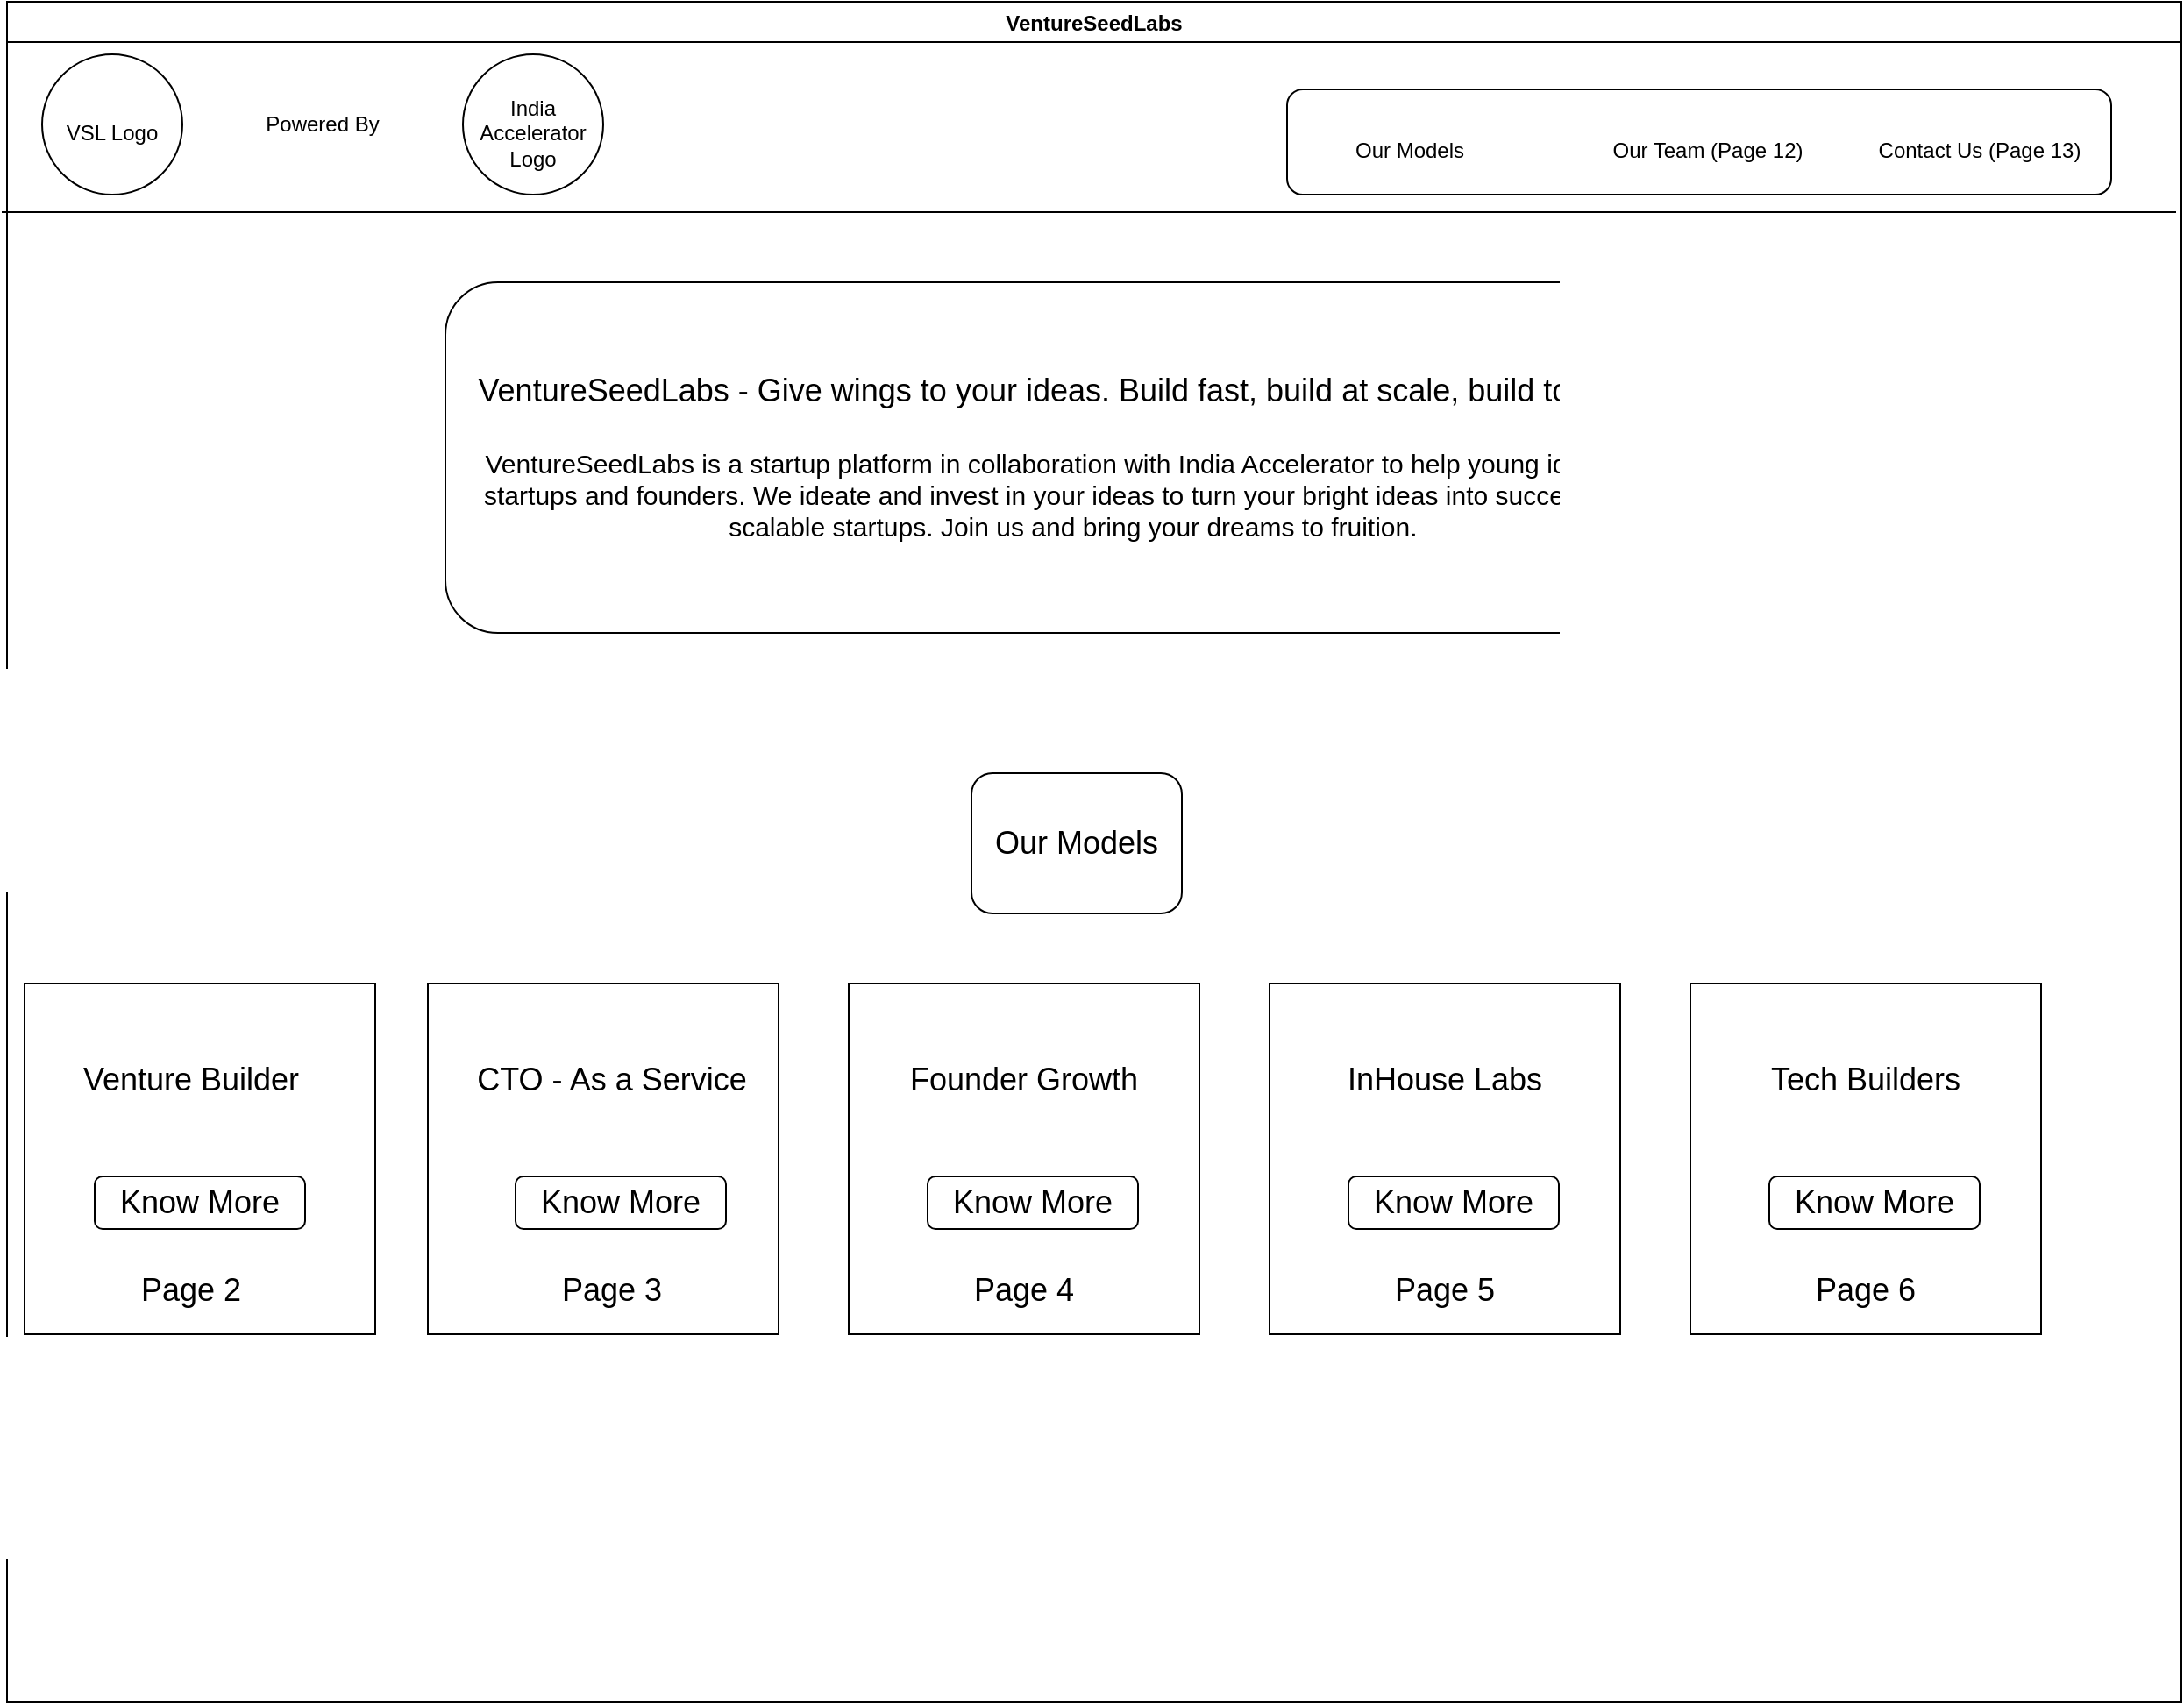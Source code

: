 <mxfile version="16.2.7" type="github" pages="13">
  <diagram id="rbAwEeXNuUjx4V6ViA0t" name="Home Page">
    <mxGraphModel dx="1577" dy="1077" grid="1" gridSize="10" guides="1" tooltips="1" connect="1" arrows="1" fold="1" page="1" pageScale="1" pageWidth="3300" pageHeight="4681" background="#FFFFFF" math="0" shadow="0">
      <root>
        <mxCell id="0" />
        <mxCell id="1" parent="0" />
        <mxCell id="JtJ2rN92n4heIr2tVQup-1" value="VentureSeedLabs" style="swimlane;" parent="1" vertex="1">
          <mxGeometry x="403" y="160" width="1240" height="970" as="geometry" />
        </mxCell>
        <mxCell id="JtJ2rN92n4heIr2tVQup-4" value="" style="ellipse;whiteSpace=wrap;html=1;aspect=fixed;" parent="JtJ2rN92n4heIr2tVQup-1" vertex="1">
          <mxGeometry x="20" y="30" width="80" height="80" as="geometry" />
        </mxCell>
        <mxCell id="JtJ2rN92n4heIr2tVQup-5" value="VSL Logo" style="text;html=1;strokeColor=none;fillColor=none;align=center;verticalAlign=middle;whiteSpace=wrap;rounded=0;" parent="JtJ2rN92n4heIr2tVQup-1" vertex="1">
          <mxGeometry x="30" y="60" width="60" height="30" as="geometry" />
        </mxCell>
        <mxCell id="JtJ2rN92n4heIr2tVQup-6" value="Powered By" style="text;html=1;strokeColor=none;fillColor=none;align=center;verticalAlign=middle;whiteSpace=wrap;rounded=0;" parent="JtJ2rN92n4heIr2tVQup-1" vertex="1">
          <mxGeometry x="130" y="55" width="100" height="30" as="geometry" />
        </mxCell>
        <mxCell id="JtJ2rN92n4heIr2tVQup-7" value="" style="ellipse;whiteSpace=wrap;html=1;aspect=fixed;" parent="JtJ2rN92n4heIr2tVQup-1" vertex="1">
          <mxGeometry x="260" y="30" width="80" height="80" as="geometry" />
        </mxCell>
        <mxCell id="JtJ2rN92n4heIr2tVQup-8" value="India Accelerator Logo" style="text;html=1;strokeColor=none;fillColor=none;align=center;verticalAlign=middle;whiteSpace=wrap;rounded=0;" parent="JtJ2rN92n4heIr2tVQup-1" vertex="1">
          <mxGeometry x="270" y="60" width="60" height="30" as="geometry" />
        </mxCell>
        <mxCell id="JtJ2rN92n4heIr2tVQup-9" value="" style="rounded=1;whiteSpace=wrap;html=1;" parent="JtJ2rN92n4heIr2tVQup-1" vertex="1">
          <mxGeometry x="730" y="50" width="470" height="60" as="geometry" />
        </mxCell>
        <mxCell id="JtJ2rN92n4heIr2tVQup-10" value="Our Models" style="text;html=1;strokeColor=none;fillColor=none;align=center;verticalAlign=middle;whiteSpace=wrap;rounded=0;" parent="JtJ2rN92n4heIr2tVQup-1" vertex="1">
          <mxGeometry x="750" y="70" width="100" height="30" as="geometry" />
        </mxCell>
        <mxCell id="JtJ2rN92n4heIr2tVQup-11" value="Our Team (Page 12)" style="text;html=1;strokeColor=none;fillColor=none;align=center;verticalAlign=middle;whiteSpace=wrap;rounded=0;" parent="JtJ2rN92n4heIr2tVQup-1" vertex="1">
          <mxGeometry x="910" y="70" width="120" height="30" as="geometry" />
        </mxCell>
        <mxCell id="JtJ2rN92n4heIr2tVQup-12" value="Contact Us (Page 13)" style="text;html=1;strokeColor=none;fillColor=none;align=center;verticalAlign=middle;whiteSpace=wrap;rounded=0;" parent="JtJ2rN92n4heIr2tVQup-1" vertex="1">
          <mxGeometry x="1060" y="70" width="130" height="30" as="geometry" />
        </mxCell>
        <mxCell id="JtJ2rN92n4heIr2tVQup-13" value="&lt;div style=&quot;font-size: 18px&quot;&gt;&lt;font style=&quot;font-size: 18px&quot;&gt;VentureSeedLabs - Give wings to your ideas. Build fast, build at scale, build together.&amp;nbsp;&lt;/font&gt;&lt;/div&gt;&lt;div style=&quot;font-size: 18px&quot;&gt;&lt;font style=&quot;font-size: 18px&quot;&gt;&lt;br&gt;&lt;/font&gt;&lt;/div&gt;&lt;div style=&quot;font-size: 15px&quot;&gt;&lt;font style=&quot;font-size: 15px&quot;&gt;VentureSeedLabs is a startup platform in collaboration with India Accelerator to help young idea stage startups and founders. We ideate and invest in your ideas to turn your bright ideas into successful and scalable startups. Join us and bring your dreams to fruition.&amp;nbsp;&lt;/font&gt;&lt;/div&gt;" style="rounded=1;whiteSpace=wrap;html=1;" parent="JtJ2rN92n4heIr2tVQup-1" vertex="1">
          <mxGeometry x="250" y="160" width="720" height="200" as="geometry" />
        </mxCell>
        <mxCell id="JtJ2rN92n4heIr2tVQup-14" value="Our Models" style="rounded=1;whiteSpace=wrap;html=1;fontSize=18;" parent="JtJ2rN92n4heIr2tVQup-1" vertex="1">
          <mxGeometry x="550" y="440" width="120" height="80" as="geometry" />
        </mxCell>
        <mxCell id="JtJ2rN92n4heIr2tVQup-15" value="" style="whiteSpace=wrap;html=1;aspect=fixed;fontSize=18;" parent="JtJ2rN92n4heIr2tVQup-1" vertex="1">
          <mxGeometry x="10" y="560" width="200" height="200" as="geometry" />
        </mxCell>
        <mxCell id="JtJ2rN92n4heIr2tVQup-16" value="" style="whiteSpace=wrap;html=1;aspect=fixed;fontSize=18;" parent="JtJ2rN92n4heIr2tVQup-1" vertex="1">
          <mxGeometry x="240" y="560" width="200" height="200" as="geometry" />
        </mxCell>
        <mxCell id="JtJ2rN92n4heIr2tVQup-17" value="" style="whiteSpace=wrap;html=1;aspect=fixed;fontSize=18;" parent="JtJ2rN92n4heIr2tVQup-1" vertex="1">
          <mxGeometry x="480" y="560" width="200" height="200" as="geometry" />
        </mxCell>
        <mxCell id="JtJ2rN92n4heIr2tVQup-18" value="" style="whiteSpace=wrap;html=1;aspect=fixed;fontSize=18;" parent="JtJ2rN92n4heIr2tVQup-1" vertex="1">
          <mxGeometry x="720" y="560" width="200" height="200" as="geometry" />
        </mxCell>
        <mxCell id="JtJ2rN92n4heIr2tVQup-19" value="" style="whiteSpace=wrap;html=1;aspect=fixed;fontSize=18;" parent="JtJ2rN92n4heIr2tVQup-1" vertex="1">
          <mxGeometry x="960" y="560" width="200" height="200" as="geometry" />
        </mxCell>
        <mxCell id="JtJ2rN92n4heIr2tVQup-20" value="Venture Builder" style="text;html=1;strokeColor=none;fillColor=none;align=center;verticalAlign=middle;whiteSpace=wrap;rounded=0;fontSize=18;" parent="JtJ2rN92n4heIr2tVQup-1" vertex="1">
          <mxGeometry x="20" y="600" width="170" height="30" as="geometry" />
        </mxCell>
        <mxCell id="JtJ2rN92n4heIr2tVQup-21" value="Know More" style="rounded=1;whiteSpace=wrap;html=1;fontSize=18;" parent="JtJ2rN92n4heIr2tVQup-1" vertex="1">
          <mxGeometry x="50" y="670" width="120" height="30" as="geometry" />
        </mxCell>
        <mxCell id="JtJ2rN92n4heIr2tVQup-22" value="Page 2" style="text;html=1;strokeColor=none;fillColor=none;align=center;verticalAlign=middle;whiteSpace=wrap;rounded=0;fontSize=18;" parent="JtJ2rN92n4heIr2tVQup-1" vertex="1">
          <mxGeometry x="70" y="720" width="70" height="30" as="geometry" />
        </mxCell>
        <mxCell id="JtJ2rN92n4heIr2tVQup-23" value="CTO - As a Service" style="text;html=1;strokeColor=none;fillColor=none;align=center;verticalAlign=middle;whiteSpace=wrap;rounded=0;fontSize=18;" parent="JtJ2rN92n4heIr2tVQup-1" vertex="1">
          <mxGeometry x="260" y="600" width="170" height="30" as="geometry" />
        </mxCell>
        <mxCell id="JtJ2rN92n4heIr2tVQup-24" value="Know More" style="rounded=1;whiteSpace=wrap;html=1;fontSize=18;" parent="JtJ2rN92n4heIr2tVQup-1" vertex="1">
          <mxGeometry x="290" y="670" width="120" height="30" as="geometry" />
        </mxCell>
        <mxCell id="JtJ2rN92n4heIr2tVQup-25" value="Page 3" style="text;html=1;strokeColor=none;fillColor=none;align=center;verticalAlign=middle;whiteSpace=wrap;rounded=0;fontSize=18;" parent="JtJ2rN92n4heIr2tVQup-1" vertex="1">
          <mxGeometry x="310" y="720" width="70" height="30" as="geometry" />
        </mxCell>
        <mxCell id="JtJ2rN92n4heIr2tVQup-26" value="Founder Growth" style="text;html=1;strokeColor=none;fillColor=none;align=center;verticalAlign=middle;whiteSpace=wrap;rounded=0;fontSize=18;" parent="JtJ2rN92n4heIr2tVQup-1" vertex="1">
          <mxGeometry x="495" y="600" width="170" height="30" as="geometry" />
        </mxCell>
        <mxCell id="JtJ2rN92n4heIr2tVQup-27" value="Know More" style="rounded=1;whiteSpace=wrap;html=1;fontSize=18;" parent="JtJ2rN92n4heIr2tVQup-1" vertex="1">
          <mxGeometry x="525" y="670" width="120" height="30" as="geometry" />
        </mxCell>
        <mxCell id="JtJ2rN92n4heIr2tVQup-28" value="Page 4" style="text;html=1;strokeColor=none;fillColor=none;align=center;verticalAlign=middle;whiteSpace=wrap;rounded=0;fontSize=18;" parent="JtJ2rN92n4heIr2tVQup-1" vertex="1">
          <mxGeometry x="545" y="720" width="70" height="30" as="geometry" />
        </mxCell>
        <mxCell id="JtJ2rN92n4heIr2tVQup-29" value="InHouse Labs" style="text;html=1;strokeColor=none;fillColor=none;align=center;verticalAlign=middle;whiteSpace=wrap;rounded=0;fontSize=18;" parent="JtJ2rN92n4heIr2tVQup-1" vertex="1">
          <mxGeometry x="735" y="600" width="170" height="30" as="geometry" />
        </mxCell>
        <mxCell id="JtJ2rN92n4heIr2tVQup-30" value="Know More" style="rounded=1;whiteSpace=wrap;html=1;fontSize=18;" parent="JtJ2rN92n4heIr2tVQup-1" vertex="1">
          <mxGeometry x="765" y="670" width="120" height="30" as="geometry" />
        </mxCell>
        <mxCell id="JtJ2rN92n4heIr2tVQup-31" value="Page 5" style="text;html=1;strokeColor=none;fillColor=none;align=center;verticalAlign=middle;whiteSpace=wrap;rounded=0;fontSize=18;" parent="JtJ2rN92n4heIr2tVQup-1" vertex="1">
          <mxGeometry x="785" y="720" width="70" height="30" as="geometry" />
        </mxCell>
        <mxCell id="JtJ2rN92n4heIr2tVQup-32" value="Tech Builders" style="text;html=1;strokeColor=none;fillColor=none;align=center;verticalAlign=middle;whiteSpace=wrap;rounded=0;fontSize=18;" parent="JtJ2rN92n4heIr2tVQup-1" vertex="1">
          <mxGeometry x="975" y="600" width="170" height="30" as="geometry" />
        </mxCell>
        <mxCell id="JtJ2rN92n4heIr2tVQup-33" value="Know More" style="rounded=1;whiteSpace=wrap;html=1;fontSize=18;" parent="JtJ2rN92n4heIr2tVQup-1" vertex="1">
          <mxGeometry x="1005" y="670" width="120" height="30" as="geometry" />
        </mxCell>
        <mxCell id="JtJ2rN92n4heIr2tVQup-34" value="Page 6" style="text;html=1;strokeColor=none;fillColor=none;align=center;verticalAlign=middle;whiteSpace=wrap;rounded=0;fontSize=18;" parent="JtJ2rN92n4heIr2tVQup-1" vertex="1">
          <mxGeometry x="1025" y="720" width="70" height="30" as="geometry" />
        </mxCell>
        <mxCell id="JtJ2rN92n4heIr2tVQup-3" value="" style="endArrow=none;html=1;rounded=0;" parent="1" edge="1">
          <mxGeometry width="50" height="50" relative="1" as="geometry">
            <mxPoint x="400" y="280" as="sourcePoint" />
            <mxPoint x="1640" y="280" as="targetPoint" />
          </mxGeometry>
        </mxCell>
      </root>
    </mxGraphModel>
  </diagram>
  <diagram id="kBw9785612ClEkIWHWKO" name="Venture Builder">
    <mxGraphModel dx="1351" dy="923" grid="1" gridSize="10" guides="1" tooltips="1" connect="1" arrows="1" fold="1" page="1" pageScale="1" pageWidth="3300" pageHeight="4681" math="0" shadow="0">
      <root>
        <mxCell id="-XawZFPsfkbd31cXzt6R-0" />
        <mxCell id="-XawZFPsfkbd31cXzt6R-1" parent="-XawZFPsfkbd31cXzt6R-0" />
        <mxCell id="TUGtd-KSBLQ66YEcIt8C-0" value="VentureSeedLabs" style="swimlane;" parent="-XawZFPsfkbd31cXzt6R-1" vertex="1">
          <mxGeometry x="400" y="160" width="1240" height="970" as="geometry" />
        </mxCell>
        <mxCell id="TUGtd-KSBLQ66YEcIt8C-1" value="" style="ellipse;whiteSpace=wrap;html=1;aspect=fixed;" parent="TUGtd-KSBLQ66YEcIt8C-0" vertex="1">
          <mxGeometry x="20" y="30" width="80" height="80" as="geometry" />
        </mxCell>
        <mxCell id="TUGtd-KSBLQ66YEcIt8C-2" value="iStartupWings Logo" style="text;html=1;strokeColor=none;fillColor=none;align=center;verticalAlign=middle;whiteSpace=wrap;rounded=0;" parent="TUGtd-KSBLQ66YEcIt8C-0" vertex="1">
          <mxGeometry x="30" y="60" width="60" height="30" as="geometry" />
        </mxCell>
        <mxCell id="TUGtd-KSBLQ66YEcIt8C-3" value="Powered By" style="text;html=1;strokeColor=none;fillColor=none;align=center;verticalAlign=middle;whiteSpace=wrap;rounded=0;" parent="TUGtd-KSBLQ66YEcIt8C-0" vertex="1">
          <mxGeometry x="130" y="55" width="100" height="30" as="geometry" />
        </mxCell>
        <mxCell id="TUGtd-KSBLQ66YEcIt8C-4" value="" style="ellipse;whiteSpace=wrap;html=1;aspect=fixed;" parent="TUGtd-KSBLQ66YEcIt8C-0" vertex="1">
          <mxGeometry x="260" y="30" width="80" height="80" as="geometry" />
        </mxCell>
        <mxCell id="TUGtd-KSBLQ66YEcIt8C-5" value="India Accelerator Logo" style="text;html=1;strokeColor=none;fillColor=none;align=center;verticalAlign=middle;whiteSpace=wrap;rounded=0;" parent="TUGtd-KSBLQ66YEcIt8C-0" vertex="1">
          <mxGeometry x="270" y="60" width="60" height="30" as="geometry" />
        </mxCell>
        <mxCell id="TUGtd-KSBLQ66YEcIt8C-6" value="" style="rounded=1;whiteSpace=wrap;html=1;" parent="TUGtd-KSBLQ66YEcIt8C-0" vertex="1">
          <mxGeometry x="730" y="50" width="470" height="60" as="geometry" />
        </mxCell>
        <mxCell id="TUGtd-KSBLQ66YEcIt8C-7" value="Home" style="text;html=1;strokeColor=none;fillColor=none;align=center;verticalAlign=middle;whiteSpace=wrap;rounded=0;" parent="TUGtd-KSBLQ66YEcIt8C-0" vertex="1">
          <mxGeometry x="750" y="70" width="100" height="30" as="geometry" />
        </mxCell>
        <mxCell id="TUGtd-KSBLQ66YEcIt8C-8" value="Our Team" style="text;html=1;strokeColor=none;fillColor=none;align=center;verticalAlign=middle;whiteSpace=wrap;rounded=0;" parent="TUGtd-KSBLQ66YEcIt8C-0" vertex="1">
          <mxGeometry x="910" y="70" width="100" height="30" as="geometry" />
        </mxCell>
        <mxCell id="TUGtd-KSBLQ66YEcIt8C-9" value="Contact Us" style="text;html=1;strokeColor=none;fillColor=none;align=center;verticalAlign=middle;whiteSpace=wrap;rounded=0;" parent="TUGtd-KSBLQ66YEcIt8C-0" vertex="1">
          <mxGeometry x="1080" y="70" width="100" height="30" as="geometry" />
        </mxCell>
        <mxCell id="TUGtd-KSBLQ66YEcIt8C-10" value="&lt;div&gt;&lt;div&gt;&lt;span style=&quot;font-size: 18px&quot;&gt;Venture Builder Model&amp;nbsp;&lt;/span&gt;&lt;/div&gt;&lt;div&gt;&lt;span style=&quot;font-size: 18px&quot;&gt;&lt;br&gt;&lt;/span&gt;&lt;/div&gt;&lt;div&gt;&lt;span style=&quot;font-size: 18px&quot;&gt;Let us be part of your startup journey in every way from Day 1. We will invest our energy and our resources to co-found your venture with you. You bring in your resources and we bring in ours and we go in equal partners to build something beautiful and valuable.&amp;nbsp;&lt;/span&gt;&lt;/div&gt;&lt;div&gt;&lt;span style=&quot;font-size: 18px&quot;&gt;&lt;br&gt;&lt;/span&gt;&lt;/div&gt;&lt;div&gt;&lt;span style=&quot;font-size: 18px&quot;&gt;Best For - Idea Stage Startups&lt;/span&gt;&lt;/div&gt;&lt;/div&gt;" style="rounded=1;whiteSpace=wrap;html=1;" parent="TUGtd-KSBLQ66YEcIt8C-0" vertex="1">
          <mxGeometry x="250" y="160" width="720" height="200" as="geometry" />
        </mxCell>
        <mxCell id="TUGtd-KSBLQ66YEcIt8C-18" value="Submit Interest" style="rounded=1;whiteSpace=wrap;html=1;fontSize=18;" parent="TUGtd-KSBLQ66YEcIt8C-0" vertex="1">
          <mxGeometry x="540" y="440" width="140" height="30" as="geometry" />
        </mxCell>
        <mxCell id="TUGtd-KSBLQ66YEcIt8C-19" value="Page 7" style="text;html=1;strokeColor=none;fillColor=none;align=center;verticalAlign=middle;whiteSpace=wrap;rounded=0;fontSize=18;" parent="TUGtd-KSBLQ66YEcIt8C-0" vertex="1">
          <mxGeometry x="585" y="490" width="70" height="30" as="geometry" />
        </mxCell>
        <mxCell id="TUGtd-KSBLQ66YEcIt8C-32" value="" style="endArrow=none;html=1;rounded=0;" parent="-XawZFPsfkbd31cXzt6R-1" edge="1">
          <mxGeometry width="50" height="50" relative="1" as="geometry">
            <mxPoint x="400" y="280" as="sourcePoint" />
            <mxPoint x="1640" y="280" as="targetPoint" />
          </mxGeometry>
        </mxCell>
      </root>
    </mxGraphModel>
  </diagram>
  <diagram id="pOjctjGr3d-DTDdJaB1w" name="CTO As A Service">
    <mxGraphModel dx="1351" dy="923" grid="1" gridSize="10" guides="1" tooltips="1" connect="1" arrows="1" fold="1" page="1" pageScale="1" pageWidth="3300" pageHeight="4681" math="0" shadow="0">
      <root>
        <mxCell id="6SK58al76nWCaRZFAXIG-0" />
        <mxCell id="6SK58al76nWCaRZFAXIG-1" parent="6SK58al76nWCaRZFAXIG-0" />
        <mxCell id="JKZrnRIAe60_HpN_opUd-0" value="VentureSeedLabs" style="swimlane;" parent="6SK58al76nWCaRZFAXIG-1" vertex="1">
          <mxGeometry x="400" y="160" width="1240" height="970" as="geometry" />
        </mxCell>
        <mxCell id="JKZrnRIAe60_HpN_opUd-1" value="" style="ellipse;whiteSpace=wrap;html=1;aspect=fixed;" parent="JKZrnRIAe60_HpN_opUd-0" vertex="1">
          <mxGeometry x="20" y="30" width="80" height="80" as="geometry" />
        </mxCell>
        <mxCell id="JKZrnRIAe60_HpN_opUd-2" value="iStartupWings Logo" style="text;html=1;strokeColor=none;fillColor=none;align=center;verticalAlign=middle;whiteSpace=wrap;rounded=0;" parent="JKZrnRIAe60_HpN_opUd-0" vertex="1">
          <mxGeometry x="30" y="60" width="60" height="30" as="geometry" />
        </mxCell>
        <mxCell id="JKZrnRIAe60_HpN_opUd-3" value="Powered By" style="text;html=1;strokeColor=none;fillColor=none;align=center;verticalAlign=middle;whiteSpace=wrap;rounded=0;" parent="JKZrnRIAe60_HpN_opUd-0" vertex="1">
          <mxGeometry x="130" y="55" width="100" height="30" as="geometry" />
        </mxCell>
        <mxCell id="JKZrnRIAe60_HpN_opUd-4" value="" style="ellipse;whiteSpace=wrap;html=1;aspect=fixed;" parent="JKZrnRIAe60_HpN_opUd-0" vertex="1">
          <mxGeometry x="260" y="30" width="80" height="80" as="geometry" />
        </mxCell>
        <mxCell id="JKZrnRIAe60_HpN_opUd-5" value="India Accelerator Logo" style="text;html=1;strokeColor=none;fillColor=none;align=center;verticalAlign=middle;whiteSpace=wrap;rounded=0;" parent="JKZrnRIAe60_HpN_opUd-0" vertex="1">
          <mxGeometry x="270" y="60" width="60" height="30" as="geometry" />
        </mxCell>
        <mxCell id="JKZrnRIAe60_HpN_opUd-6" value="" style="rounded=1;whiteSpace=wrap;html=1;" parent="JKZrnRIAe60_HpN_opUd-0" vertex="1">
          <mxGeometry x="730" y="50" width="470" height="60" as="geometry" />
        </mxCell>
        <mxCell id="JKZrnRIAe60_HpN_opUd-7" value="Home" style="text;html=1;strokeColor=none;fillColor=none;align=center;verticalAlign=middle;whiteSpace=wrap;rounded=0;" parent="JKZrnRIAe60_HpN_opUd-0" vertex="1">
          <mxGeometry x="750" y="70" width="100" height="30" as="geometry" />
        </mxCell>
        <mxCell id="JKZrnRIAe60_HpN_opUd-8" value="Our Team" style="text;html=1;strokeColor=none;fillColor=none;align=center;verticalAlign=middle;whiteSpace=wrap;rounded=0;" parent="JKZrnRIAe60_HpN_opUd-0" vertex="1">
          <mxGeometry x="910" y="70" width="100" height="30" as="geometry" />
        </mxCell>
        <mxCell id="JKZrnRIAe60_HpN_opUd-9" value="Contact Us" style="text;html=1;strokeColor=none;fillColor=none;align=center;verticalAlign=middle;whiteSpace=wrap;rounded=0;" parent="JKZrnRIAe60_HpN_opUd-0" vertex="1">
          <mxGeometry x="1080" y="70" width="100" height="30" as="geometry" />
        </mxCell>
        <mxCell id="JKZrnRIAe60_HpN_opUd-10" value="&lt;div&gt;&lt;span style=&quot;font-size: 18px&quot;&gt;&amp;nbsp;CTO As A Service Model&lt;/span&gt;&lt;/div&gt;&lt;div&gt;&lt;span style=&quot;font-size: 18px&quot;&gt;&lt;br&gt;&lt;/span&gt;&lt;/div&gt;&lt;div&gt;&lt;span style=&quot;font-size: 18px&quot;&gt;You have an idea. You are the CEO. You have done some work or could be at an idea stage.But Tech is a black hole? Struggling to decide the tech stack? Or Maybe you are still unclear on the product? Let us come in and be your CTO and take those worries away.&amp;nbsp;&lt;/span&gt;&lt;/div&gt;&lt;div&gt;&lt;span style=&quot;font-size: 18px&quot;&gt;&lt;br&gt;&lt;/span&gt;&lt;/div&gt;&lt;div&gt;&lt;span style=&quot;font-size: 18px&quot;&gt;Best For - Idea Stage Startups or even a little later&lt;/span&gt;&lt;/div&gt;" style="rounded=1;whiteSpace=wrap;html=1;" parent="JKZrnRIAe60_HpN_opUd-0" vertex="1">
          <mxGeometry x="250" y="160" width="720" height="200" as="geometry" />
        </mxCell>
        <mxCell id="JKZrnRIAe60_HpN_opUd-11" value="Submit Interest" style="rounded=1;whiteSpace=wrap;html=1;fontSize=18;" parent="JKZrnRIAe60_HpN_opUd-0" vertex="1">
          <mxGeometry x="540" y="440" width="140" height="30" as="geometry" />
        </mxCell>
        <mxCell id="JKZrnRIAe60_HpN_opUd-12" value="Page 8" style="text;html=1;strokeColor=none;fillColor=none;align=center;verticalAlign=middle;whiteSpace=wrap;rounded=0;fontSize=18;" parent="JKZrnRIAe60_HpN_opUd-0" vertex="1">
          <mxGeometry x="585" y="490" width="70" height="30" as="geometry" />
        </mxCell>
        <mxCell id="JKZrnRIAe60_HpN_opUd-13" value="" style="endArrow=none;html=1;rounded=0;" parent="6SK58al76nWCaRZFAXIG-1" edge="1">
          <mxGeometry width="50" height="50" relative="1" as="geometry">
            <mxPoint x="400" y="280" as="sourcePoint" />
            <mxPoint x="1640" y="280" as="targetPoint" />
          </mxGeometry>
        </mxCell>
      </root>
    </mxGraphModel>
  </diagram>
  <diagram id="lMDC_MjRiKJZWeScFvBz" name="Founder Growth">
    <mxGraphModel dx="1261" dy="861" grid="1" gridSize="10" guides="1" tooltips="1" connect="1" arrows="1" fold="1" page="1" pageScale="1" pageWidth="3300" pageHeight="4681" math="0" shadow="0">
      <root>
        <mxCell id="NmCbIwwX7zv49qnfLt6s-0" />
        <mxCell id="NmCbIwwX7zv49qnfLt6s-1" parent="NmCbIwwX7zv49qnfLt6s-0" />
        <mxCell id="bi2NAntGXiNcKNLHcgWN-0" value="VentureSeedLabs" style="swimlane;" parent="NmCbIwwX7zv49qnfLt6s-1" vertex="1">
          <mxGeometry x="400" y="160" width="1240" height="970" as="geometry" />
        </mxCell>
        <mxCell id="bi2NAntGXiNcKNLHcgWN-1" value="" style="ellipse;whiteSpace=wrap;html=1;aspect=fixed;" parent="bi2NAntGXiNcKNLHcgWN-0" vertex="1">
          <mxGeometry x="20" y="30" width="80" height="80" as="geometry" />
        </mxCell>
        <mxCell id="bi2NAntGXiNcKNLHcgWN-2" value="iStartupWings Logo" style="text;html=1;strokeColor=none;fillColor=none;align=center;verticalAlign=middle;whiteSpace=wrap;rounded=0;" parent="bi2NAntGXiNcKNLHcgWN-0" vertex="1">
          <mxGeometry x="30" y="60" width="60" height="30" as="geometry" />
        </mxCell>
        <mxCell id="bi2NAntGXiNcKNLHcgWN-3" value="Powered By" style="text;html=1;strokeColor=none;fillColor=none;align=center;verticalAlign=middle;whiteSpace=wrap;rounded=0;" parent="bi2NAntGXiNcKNLHcgWN-0" vertex="1">
          <mxGeometry x="130" y="55" width="100" height="30" as="geometry" />
        </mxCell>
        <mxCell id="bi2NAntGXiNcKNLHcgWN-4" value="" style="ellipse;whiteSpace=wrap;html=1;aspect=fixed;" parent="bi2NAntGXiNcKNLHcgWN-0" vertex="1">
          <mxGeometry x="260" y="30" width="80" height="80" as="geometry" />
        </mxCell>
        <mxCell id="bi2NAntGXiNcKNLHcgWN-5" value="India Accelerator Logo" style="text;html=1;strokeColor=none;fillColor=none;align=center;verticalAlign=middle;whiteSpace=wrap;rounded=0;" parent="bi2NAntGXiNcKNLHcgWN-0" vertex="1">
          <mxGeometry x="270" y="60" width="60" height="30" as="geometry" />
        </mxCell>
        <mxCell id="bi2NAntGXiNcKNLHcgWN-6" value="" style="rounded=1;whiteSpace=wrap;html=1;" parent="bi2NAntGXiNcKNLHcgWN-0" vertex="1">
          <mxGeometry x="730" y="50" width="470" height="60" as="geometry" />
        </mxCell>
        <mxCell id="bi2NAntGXiNcKNLHcgWN-7" value="Home" style="text;html=1;strokeColor=none;fillColor=none;align=center;verticalAlign=middle;whiteSpace=wrap;rounded=0;" parent="bi2NAntGXiNcKNLHcgWN-0" vertex="1">
          <mxGeometry x="750" y="70" width="100" height="30" as="geometry" />
        </mxCell>
        <mxCell id="bi2NAntGXiNcKNLHcgWN-8" value="Our Team" style="text;html=1;strokeColor=none;fillColor=none;align=center;verticalAlign=middle;whiteSpace=wrap;rounded=0;" parent="bi2NAntGXiNcKNLHcgWN-0" vertex="1">
          <mxGeometry x="910" y="70" width="100" height="30" as="geometry" />
        </mxCell>
        <mxCell id="bi2NAntGXiNcKNLHcgWN-9" value="Contact Us" style="text;html=1;strokeColor=none;fillColor=none;align=center;verticalAlign=middle;whiteSpace=wrap;rounded=0;" parent="bi2NAntGXiNcKNLHcgWN-0" vertex="1">
          <mxGeometry x="1080" y="70" width="100" height="30" as="geometry" />
        </mxCell>
        <mxCell id="bi2NAntGXiNcKNLHcgWN-10" value="&lt;div&gt;&lt;span style=&quot;font-size: 18px&quot;&gt;Founder Growth Model&lt;/span&gt;&lt;/div&gt;&lt;div&gt;&lt;span style=&quot;font-size: 18px&quot;&gt;&lt;br&gt;&lt;/span&gt;&lt;/div&gt;&lt;div&gt;&lt;span style=&quot;font-size: 18px&quot;&gt;We have our own idea bank as well. And we are looking for committed founders to join us in executing these ideas. Great opportunity to join an existing idea and build the venture from scratch @equity.&lt;/span&gt;&lt;/div&gt;&lt;div&gt;&lt;span style=&quot;font-size: 18px&quot;&gt;&lt;br&gt;&lt;/span&gt;&lt;/div&gt;&lt;div&gt;&lt;span style=&quot;font-size: 18px&quot;&gt;Best For - Young or experienced founders who want to join us in executing stellar ideas.&lt;/span&gt;&lt;/div&gt;" style="rounded=1;whiteSpace=wrap;html=1;" parent="bi2NAntGXiNcKNLHcgWN-0" vertex="1">
          <mxGeometry x="250" y="160" width="720" height="200" as="geometry" />
        </mxCell>
        <mxCell id="bi2NAntGXiNcKNLHcgWN-11" value="Submit Interest" style="rounded=1;whiteSpace=wrap;html=1;fontSize=18;" parent="bi2NAntGXiNcKNLHcgWN-0" vertex="1">
          <mxGeometry x="540" y="440" width="140" height="30" as="geometry" />
        </mxCell>
        <mxCell id="bi2NAntGXiNcKNLHcgWN-12" value="Page 9" style="text;html=1;strokeColor=none;fillColor=none;align=center;verticalAlign=middle;whiteSpace=wrap;rounded=0;fontSize=18;" parent="bi2NAntGXiNcKNLHcgWN-0" vertex="1">
          <mxGeometry x="585" y="490" width="70" height="30" as="geometry" />
        </mxCell>
        <mxCell id="bi2NAntGXiNcKNLHcgWN-13" value="" style="endArrow=none;html=1;rounded=0;" parent="NmCbIwwX7zv49qnfLt6s-1" edge="1">
          <mxGeometry width="50" height="50" relative="1" as="geometry">
            <mxPoint x="400" y="280" as="sourcePoint" />
            <mxPoint x="1640" y="280" as="targetPoint" />
          </mxGeometry>
        </mxCell>
      </root>
    </mxGraphModel>
  </diagram>
  <diagram id="z8GoXHc17XIyJkdJkP8u" name="Wings Power">
    <mxGraphModel dx="1351" dy="923" grid="1" gridSize="10" guides="1" tooltips="1" connect="1" arrows="1" fold="1" page="1" pageScale="1" pageWidth="3300" pageHeight="4681" math="0" shadow="0">
      <root>
        <mxCell id="EuSNb4evP0saNQpwbmeL-0" />
        <mxCell id="EuSNb4evP0saNQpwbmeL-1" parent="EuSNb4evP0saNQpwbmeL-0" />
        <mxCell id="c8hUk6EW3_F2KPBmQO67-0" value="VentureSeedLabs" style="swimlane;" parent="EuSNb4evP0saNQpwbmeL-1" vertex="1">
          <mxGeometry x="400" y="160" width="1240" height="970" as="geometry" />
        </mxCell>
        <mxCell id="c8hUk6EW3_F2KPBmQO67-1" value="" style="ellipse;whiteSpace=wrap;html=1;aspect=fixed;" parent="c8hUk6EW3_F2KPBmQO67-0" vertex="1">
          <mxGeometry x="20" y="30" width="80" height="80" as="geometry" />
        </mxCell>
        <mxCell id="c8hUk6EW3_F2KPBmQO67-2" value="iStartupWings Logo" style="text;html=1;strokeColor=none;fillColor=none;align=center;verticalAlign=middle;whiteSpace=wrap;rounded=0;" parent="c8hUk6EW3_F2KPBmQO67-0" vertex="1">
          <mxGeometry x="30" y="60" width="60" height="30" as="geometry" />
        </mxCell>
        <mxCell id="c8hUk6EW3_F2KPBmQO67-3" value="Powered By" style="text;html=1;strokeColor=none;fillColor=none;align=center;verticalAlign=middle;whiteSpace=wrap;rounded=0;" parent="c8hUk6EW3_F2KPBmQO67-0" vertex="1">
          <mxGeometry x="130" y="55" width="100" height="30" as="geometry" />
        </mxCell>
        <mxCell id="c8hUk6EW3_F2KPBmQO67-4" value="" style="ellipse;whiteSpace=wrap;html=1;aspect=fixed;" parent="c8hUk6EW3_F2KPBmQO67-0" vertex="1">
          <mxGeometry x="260" y="30" width="80" height="80" as="geometry" />
        </mxCell>
        <mxCell id="c8hUk6EW3_F2KPBmQO67-5" value="India Accelerator Logo" style="text;html=1;strokeColor=none;fillColor=none;align=center;verticalAlign=middle;whiteSpace=wrap;rounded=0;" parent="c8hUk6EW3_F2KPBmQO67-0" vertex="1">
          <mxGeometry x="270" y="60" width="60" height="30" as="geometry" />
        </mxCell>
        <mxCell id="c8hUk6EW3_F2KPBmQO67-6" value="" style="rounded=1;whiteSpace=wrap;html=1;" parent="c8hUk6EW3_F2KPBmQO67-0" vertex="1">
          <mxGeometry x="730" y="50" width="470" height="60" as="geometry" />
        </mxCell>
        <mxCell id="c8hUk6EW3_F2KPBmQO67-7" value="Home" style="text;html=1;strokeColor=none;fillColor=none;align=center;verticalAlign=middle;whiteSpace=wrap;rounded=0;" parent="c8hUk6EW3_F2KPBmQO67-0" vertex="1">
          <mxGeometry x="750" y="70" width="100" height="30" as="geometry" />
        </mxCell>
        <mxCell id="c8hUk6EW3_F2KPBmQO67-8" value="Our Team" style="text;html=1;strokeColor=none;fillColor=none;align=center;verticalAlign=middle;whiteSpace=wrap;rounded=0;" parent="c8hUk6EW3_F2KPBmQO67-0" vertex="1">
          <mxGeometry x="910" y="70" width="100" height="30" as="geometry" />
        </mxCell>
        <mxCell id="c8hUk6EW3_F2KPBmQO67-9" value="Contact Us" style="text;html=1;strokeColor=none;fillColor=none;align=center;verticalAlign=middle;whiteSpace=wrap;rounded=0;" parent="c8hUk6EW3_F2KPBmQO67-0" vertex="1">
          <mxGeometry x="1080" y="70" width="100" height="30" as="geometry" />
        </mxCell>
        <mxCell id="c8hUk6EW3_F2KPBmQO67-10" value="&lt;div&gt;&lt;span style=&quot;font-size: 18px&quot;&gt;Wings Power&lt;/span&gt;&lt;/div&gt;&lt;div&gt;&lt;span style=&quot;font-size: 18px&quot;&gt;&lt;br&gt;&lt;/span&gt;&lt;/div&gt;&lt;div&gt;&lt;span style=&quot;font-size: 18px&quot;&gt;We have our own studio as well, where we execute our own ideas. Once our babies are ready, we will spin out these startups to independent existing entities. At that point we will need a founder to come on board.&lt;/span&gt;&lt;/div&gt;&lt;div&gt;&lt;span style=&quot;font-size: 18px&quot;&gt;&lt;br&gt;&lt;/span&gt;&lt;/div&gt;&lt;div&gt;&lt;span style=&quot;font-size: 18px&quot;&gt;Best For - Young or experienced founders who want to join us in executing stellar ideas.&lt;/span&gt;&lt;/div&gt;" style="rounded=1;whiteSpace=wrap;html=1;" parent="c8hUk6EW3_F2KPBmQO67-0" vertex="1">
          <mxGeometry x="250" y="160" width="720" height="200" as="geometry" />
        </mxCell>
        <mxCell id="c8hUk6EW3_F2KPBmQO67-11" value="Submit Interest" style="rounded=1;whiteSpace=wrap;html=1;fontSize=18;" parent="c8hUk6EW3_F2KPBmQO67-0" vertex="1">
          <mxGeometry x="540" y="440" width="140" height="30" as="geometry" />
        </mxCell>
        <mxCell id="c8hUk6EW3_F2KPBmQO67-12" value="Page 10" style="text;html=1;strokeColor=none;fillColor=none;align=center;verticalAlign=middle;whiteSpace=wrap;rounded=0;fontSize=18;" parent="c8hUk6EW3_F2KPBmQO67-0" vertex="1">
          <mxGeometry x="570" y="490" width="85" height="30" as="geometry" />
        </mxCell>
        <mxCell id="c8hUk6EW3_F2KPBmQO67-13" value="" style="endArrow=none;html=1;rounded=0;" parent="EuSNb4evP0saNQpwbmeL-1" edge="1">
          <mxGeometry width="50" height="50" relative="1" as="geometry">
            <mxPoint x="400" y="280" as="sourcePoint" />
            <mxPoint x="1640" y="280" as="targetPoint" />
          </mxGeometry>
        </mxCell>
      </root>
    </mxGraphModel>
  </diagram>
  <diagram id="ibuNwPvu73bfPF5M71hK" name="Tech Builders">
    <mxGraphModel dx="946" dy="594" grid="1" gridSize="10" guides="1" tooltips="1" connect="1" arrows="1" fold="1" page="1" pageScale="1" pageWidth="3300" pageHeight="4681" math="0" shadow="0">
      <root>
        <mxCell id="K47KPxbL16VaskrDXbe_-0" />
        <mxCell id="K47KPxbL16VaskrDXbe_-1" parent="K47KPxbL16VaskrDXbe_-0" />
        <mxCell id="-uPpaRfVbvI4ARBJpr8S-0" value="VentureSeedLabs" style="swimlane;" vertex="1" parent="K47KPxbL16VaskrDXbe_-1">
          <mxGeometry x="400" y="160" width="1240" height="970" as="geometry" />
        </mxCell>
        <mxCell id="-uPpaRfVbvI4ARBJpr8S-1" value="" style="ellipse;whiteSpace=wrap;html=1;aspect=fixed;" vertex="1" parent="-uPpaRfVbvI4ARBJpr8S-0">
          <mxGeometry x="20" y="30" width="80" height="80" as="geometry" />
        </mxCell>
        <mxCell id="-uPpaRfVbvI4ARBJpr8S-2" value="iStartupWings Logo" style="text;html=1;strokeColor=none;fillColor=none;align=center;verticalAlign=middle;whiteSpace=wrap;rounded=0;" vertex="1" parent="-uPpaRfVbvI4ARBJpr8S-0">
          <mxGeometry x="30" y="60" width="60" height="30" as="geometry" />
        </mxCell>
        <mxCell id="-uPpaRfVbvI4ARBJpr8S-3" value="Powered By" style="text;html=1;strokeColor=none;fillColor=none;align=center;verticalAlign=middle;whiteSpace=wrap;rounded=0;" vertex="1" parent="-uPpaRfVbvI4ARBJpr8S-0">
          <mxGeometry x="130" y="55" width="100" height="30" as="geometry" />
        </mxCell>
        <mxCell id="-uPpaRfVbvI4ARBJpr8S-4" value="" style="ellipse;whiteSpace=wrap;html=1;aspect=fixed;" vertex="1" parent="-uPpaRfVbvI4ARBJpr8S-0">
          <mxGeometry x="260" y="30" width="80" height="80" as="geometry" />
        </mxCell>
        <mxCell id="-uPpaRfVbvI4ARBJpr8S-5" value="India Accelerator Logo" style="text;html=1;strokeColor=none;fillColor=none;align=center;verticalAlign=middle;whiteSpace=wrap;rounded=0;" vertex="1" parent="-uPpaRfVbvI4ARBJpr8S-0">
          <mxGeometry x="270" y="60" width="60" height="30" as="geometry" />
        </mxCell>
        <mxCell id="-uPpaRfVbvI4ARBJpr8S-6" value="" style="rounded=1;whiteSpace=wrap;html=1;" vertex="1" parent="-uPpaRfVbvI4ARBJpr8S-0">
          <mxGeometry x="730" y="50" width="470" height="60" as="geometry" />
        </mxCell>
        <mxCell id="-uPpaRfVbvI4ARBJpr8S-7" value="Home" style="text;html=1;strokeColor=none;fillColor=none;align=center;verticalAlign=middle;whiteSpace=wrap;rounded=0;" vertex="1" parent="-uPpaRfVbvI4ARBJpr8S-0">
          <mxGeometry x="750" y="70" width="100" height="30" as="geometry" />
        </mxCell>
        <mxCell id="-uPpaRfVbvI4ARBJpr8S-8" value="Our Team" style="text;html=1;strokeColor=none;fillColor=none;align=center;verticalAlign=middle;whiteSpace=wrap;rounded=0;" vertex="1" parent="-uPpaRfVbvI4ARBJpr8S-0">
          <mxGeometry x="910" y="70" width="100" height="30" as="geometry" />
        </mxCell>
        <mxCell id="-uPpaRfVbvI4ARBJpr8S-9" value="Contact Us" style="text;html=1;strokeColor=none;fillColor=none;align=center;verticalAlign=middle;whiteSpace=wrap;rounded=0;" vertex="1" parent="-uPpaRfVbvI4ARBJpr8S-0">
          <mxGeometry x="1080" y="70" width="100" height="30" as="geometry" />
        </mxCell>
        <mxCell id="-uPpaRfVbvI4ARBJpr8S-10" value="&lt;div&gt;&lt;span style=&quot;font-size: 18px&quot;&gt;Tech Builders&lt;/span&gt;&lt;/div&gt;&lt;div&gt;&lt;span style=&quot;font-size: 18px&quot;&gt;&lt;br&gt;&lt;/span&gt;&lt;/div&gt;&lt;div&gt;&lt;span style=&quot;font-size: 18px&quot;&gt;This is our least preferred model, but hey we are here to help in any way possible. If you want us to build your product @cost, let us know and we can come in with our expertise to build it quickly.&lt;/span&gt;&lt;/div&gt;&lt;div&gt;&lt;span style=&quot;font-size: 18px&quot;&gt;&lt;br&gt;&lt;/span&gt;&lt;/div&gt;&lt;div&gt;&lt;span style=&quot;font-size: 18px&quot;&gt;Best For - Any company who is looking to build product at scale and quickly.&lt;/span&gt;&lt;/div&gt;" style="rounded=1;whiteSpace=wrap;html=1;" vertex="1" parent="-uPpaRfVbvI4ARBJpr8S-0">
          <mxGeometry x="250" y="160" width="720" height="200" as="geometry" />
        </mxCell>
        <mxCell id="-uPpaRfVbvI4ARBJpr8S-11" value="Submit Interest" style="rounded=1;whiteSpace=wrap;html=1;fontSize=18;" vertex="1" parent="-uPpaRfVbvI4ARBJpr8S-0">
          <mxGeometry x="540" y="440" width="140" height="30" as="geometry" />
        </mxCell>
        <mxCell id="-uPpaRfVbvI4ARBJpr8S-12" value="Page 11" style="text;html=1;strokeColor=none;fillColor=none;align=center;verticalAlign=middle;whiteSpace=wrap;rounded=0;fontSize=18;" vertex="1" parent="-uPpaRfVbvI4ARBJpr8S-0">
          <mxGeometry x="570" y="490" width="85" height="30" as="geometry" />
        </mxCell>
        <mxCell id="-uPpaRfVbvI4ARBJpr8S-13" value="" style="endArrow=none;html=1;rounded=0;" edge="1" parent="K47KPxbL16VaskrDXbe_-1">
          <mxGeometry width="50" height="50" relative="1" as="geometry">
            <mxPoint x="400" y="280" as="sourcePoint" />
            <mxPoint x="1640" y="280" as="targetPoint" />
          </mxGeometry>
        </mxCell>
      </root>
    </mxGraphModel>
  </diagram>
  <diagram id="CB86ztNFGx60kFPlIYwo" name="Form for Venture Builder">
    <mxGraphModel dx="946" dy="646" grid="1" gridSize="10" guides="1" tooltips="1" connect="1" arrows="1" fold="1" page="1" pageScale="1" pageWidth="3300" pageHeight="4681" math="0" shadow="0">
      <root>
        <mxCell id="gmITcWojIvENKlO02Q1A-0" />
        <mxCell id="gmITcWojIvENKlO02Q1A-1" parent="gmITcWojIvENKlO02Q1A-0" />
        <mxCell id="KmQSsnDwsltljj_QViAN-0" value="Venture Builder Form" style="swimlane;fontSize=18;" vertex="1" parent="gmITcWojIvENKlO02Q1A-1">
          <mxGeometry x="110" y="80" width="810" height="560" as="geometry" />
        </mxCell>
        <mxCell id="KmQSsnDwsltljj_QViAN-1" value="Full Name" style="text;html=1;strokeColor=none;fillColor=none;align=center;verticalAlign=middle;whiteSpace=wrap;rounded=0;fontSize=18;" vertex="1" parent="KmQSsnDwsltljj_QViAN-0">
          <mxGeometry x="170" y="80" width="150" height="30" as="geometry" />
        </mxCell>
        <mxCell id="KmQSsnDwsltljj_QViAN-2" value="Are you a single founder" style="text;html=1;strokeColor=none;fillColor=none;align=center;verticalAlign=middle;whiteSpace=wrap;rounded=0;fontSize=18;" vertex="1" parent="KmQSsnDwsltljj_QViAN-0">
          <mxGeometry x="145" y="130" width="200" height="30" as="geometry" />
        </mxCell>
        <mxCell id="KmQSsnDwsltljj_QViAN-3" value="If No" style="text;html=1;strokeColor=none;fillColor=none;align=center;verticalAlign=middle;whiteSpace=wrap;rounded=0;fontSize=18;" vertex="1" parent="KmQSsnDwsltljj_QViAN-0">
          <mxGeometry x="270" y="180" width="200" height="30" as="geometry" />
        </mxCell>
        <mxCell id="KmQSsnDwsltljj_QViAN-4" value="How any founders are there?" style="text;html=1;strokeColor=none;fillColor=none;align=center;verticalAlign=middle;whiteSpace=wrap;rounded=0;fontSize=18;" vertex="1" parent="KmQSsnDwsltljj_QViAN-0">
          <mxGeometry x="122.5" y="220" width="245" height="30" as="geometry" />
        </mxCell>
        <mxCell id="KmQSsnDwsltljj_QViAN-5" value="City" style="text;html=1;strokeColor=none;fillColor=none;align=center;verticalAlign=middle;whiteSpace=wrap;rounded=0;fontSize=18;" vertex="1" parent="KmQSsnDwsltljj_QViAN-0">
          <mxGeometry x="122.5" y="265" width="245" height="30" as="geometry" />
        </mxCell>
        <mxCell id="KmQSsnDwsltljj_QViAN-6" value="Industry" style="text;html=1;strokeColor=none;fillColor=none;align=center;verticalAlign=middle;whiteSpace=wrap;rounded=0;fontSize=18;" vertex="1" parent="KmQSsnDwsltljj_QViAN-0">
          <mxGeometry x="122.5" y="320" width="245" height="30" as="geometry" />
        </mxCell>
        <mxCell id="KmQSsnDwsltljj_QViAN-7" value="Brief one liner of your idea" style="text;html=1;strokeColor=none;fillColor=none;align=center;verticalAlign=middle;whiteSpace=wrap;rounded=0;fontSize=18;" vertex="1" parent="KmQSsnDwsltljj_QViAN-0">
          <mxGeometry x="122.5" y="380" width="245" height="30" as="geometry" />
        </mxCell>
      </root>
    </mxGraphModel>
  </diagram>
  <diagram id="TAwrJ_gUwoAUCzEmm9HJ" name="Form for CTO As a Service">
    <mxGraphModel dx="946" dy="646" grid="1" gridSize="10" guides="1" tooltips="1" connect="1" arrows="1" fold="1" page="1" pageScale="1" pageWidth="3300" pageHeight="4681" math="0" shadow="0">
      <root>
        <mxCell id="ggXcQrB9VCgyHFjmrduG-0" />
        <mxCell id="ggXcQrB9VCgyHFjmrduG-1" parent="ggXcQrB9VCgyHFjmrduG-0" />
        <mxCell id="YbD-80lVkzGppRDo_fft-0" value="CTO As A Service Form" style="swimlane;fontSize=18;" vertex="1" parent="ggXcQrB9VCgyHFjmrduG-1">
          <mxGeometry x="110" y="80" width="810" height="560" as="geometry" />
        </mxCell>
        <mxCell id="YbD-80lVkzGppRDo_fft-1" value="Full Name" style="text;html=1;strokeColor=none;fillColor=none;align=center;verticalAlign=middle;whiteSpace=wrap;rounded=0;fontSize=18;" vertex="1" parent="YbD-80lVkzGppRDo_fft-0">
          <mxGeometry x="170" y="80" width="150" height="30" as="geometry" />
        </mxCell>
        <mxCell id="YbD-80lVkzGppRDo_fft-2" value="Are you a single founder" style="text;html=1;strokeColor=none;fillColor=none;align=center;verticalAlign=middle;whiteSpace=wrap;rounded=0;fontSize=18;" vertex="1" parent="YbD-80lVkzGppRDo_fft-0">
          <mxGeometry x="145" y="130" width="200" height="30" as="geometry" />
        </mxCell>
        <mxCell id="YbD-80lVkzGppRDo_fft-3" value="If No" style="text;html=1;strokeColor=none;fillColor=none;align=center;verticalAlign=middle;whiteSpace=wrap;rounded=0;fontSize=18;" vertex="1" parent="YbD-80lVkzGppRDo_fft-0">
          <mxGeometry x="270" y="180" width="200" height="30" as="geometry" />
        </mxCell>
        <mxCell id="YbD-80lVkzGppRDo_fft-4" value="How any founders are there?" style="text;html=1;strokeColor=none;fillColor=none;align=center;verticalAlign=middle;whiteSpace=wrap;rounded=0;fontSize=18;" vertex="1" parent="YbD-80lVkzGppRDo_fft-0">
          <mxGeometry x="122.5" y="220" width="245" height="30" as="geometry" />
        </mxCell>
        <mxCell id="YbD-80lVkzGppRDo_fft-5" value="City" style="text;html=1;strokeColor=none;fillColor=none;align=center;verticalAlign=middle;whiteSpace=wrap;rounded=0;fontSize=18;" vertex="1" parent="YbD-80lVkzGppRDo_fft-0">
          <mxGeometry x="122.5" y="265" width="245" height="30" as="geometry" />
        </mxCell>
        <mxCell id="YbD-80lVkzGppRDo_fft-6" value="Industry" style="text;html=1;strokeColor=none;fillColor=none;align=center;verticalAlign=middle;whiteSpace=wrap;rounded=0;fontSize=18;" vertex="1" parent="YbD-80lVkzGppRDo_fft-0">
          <mxGeometry x="122.5" y="320" width="245" height="30" as="geometry" />
        </mxCell>
        <mxCell id="YbD-80lVkzGppRDo_fft-7" value="Brief one liner of your idea" style="text;html=1;strokeColor=none;fillColor=none;align=center;verticalAlign=middle;whiteSpace=wrap;rounded=0;fontSize=18;" vertex="1" parent="YbD-80lVkzGppRDo_fft-0">
          <mxGeometry x="122.5" y="380" width="245" height="30" as="geometry" />
        </mxCell>
      </root>
    </mxGraphModel>
  </diagram>
  <diagram id="jlAhhT_5HaA4hXQJQscn" name="Form for Founder Growth">
    <mxGraphModel dx="946" dy="646" grid="1" gridSize="10" guides="1" tooltips="1" connect="1" arrows="1" fold="1" page="1" pageScale="1" pageWidth="3300" pageHeight="4681" math="0" shadow="0">
      <root>
        <mxCell id="z-tzZJ4-FlWcnNqsggPM-0" />
        <mxCell id="z-tzZJ4-FlWcnNqsggPM-1" parent="z-tzZJ4-FlWcnNqsggPM-0" />
        <mxCell id="z-tzZJ4-FlWcnNqsggPM-2" value="Founder Growth Form" style="swimlane;fontSize=18;" vertex="1" parent="z-tzZJ4-FlWcnNqsggPM-1">
          <mxGeometry x="110" y="80" width="810" height="560" as="geometry" />
        </mxCell>
        <mxCell id="z-tzZJ4-FlWcnNqsggPM-3" value="Full Name" style="text;html=1;strokeColor=none;fillColor=none;align=center;verticalAlign=middle;whiteSpace=wrap;rounded=0;fontSize=18;" vertex="1" parent="z-tzZJ4-FlWcnNqsggPM-2">
          <mxGeometry x="170" y="80" width="150" height="30" as="geometry" />
        </mxCell>
        <mxCell id="z-tzZJ4-FlWcnNqsggPM-4" value="Gender" style="text;html=1;strokeColor=none;fillColor=none;align=center;verticalAlign=middle;whiteSpace=wrap;rounded=0;fontSize=18;" vertex="1" parent="z-tzZJ4-FlWcnNqsggPM-2">
          <mxGeometry x="145" y="130" width="200" height="30" as="geometry" />
        </mxCell>
        <mxCell id="z-tzZJ4-FlWcnNqsggPM-7" value="City" style="text;html=1;strokeColor=none;fillColor=none;align=center;verticalAlign=middle;whiteSpace=wrap;rounded=0;fontSize=18;" vertex="1" parent="z-tzZJ4-FlWcnNqsggPM-2">
          <mxGeometry x="120" y="180" width="245" height="30" as="geometry" />
        </mxCell>
        <mxCell id="z-tzZJ4-FlWcnNqsggPM-8" value="Any industry specific expertise" style="text;html=1;strokeColor=none;fillColor=none;align=center;verticalAlign=middle;whiteSpace=wrap;rounded=0;fontSize=18;" vertex="1" parent="z-tzZJ4-FlWcnNqsggPM-2">
          <mxGeometry x="120" y="230" width="260" height="30" as="geometry" />
        </mxCell>
      </root>
    </mxGraphModel>
  </diagram>
  <diagram id="0Z9xg5UhSZ615a8W6Bxh" name="Form for Wings Power">
    <mxGraphModel dx="946" dy="646" grid="1" gridSize="10" guides="1" tooltips="1" connect="1" arrows="1" fold="1" page="1" pageScale="1" pageWidth="3300" pageHeight="4681" math="0" shadow="0">
      <root>
        <mxCell id="hSRLx0Lsf_emU6I_k7LP-0" />
        <mxCell id="hSRLx0Lsf_emU6I_k7LP-1" parent="hSRLx0Lsf_emU6I_k7LP-0" />
        <mxCell id="zCNtTxkhqLzW1iL4PqmM-0" value="Wings Power Form" style="swimlane;fontSize=18;" vertex="1" parent="hSRLx0Lsf_emU6I_k7LP-1">
          <mxGeometry x="110" y="80" width="810" height="560" as="geometry" />
        </mxCell>
        <mxCell id="zCNtTxkhqLzW1iL4PqmM-1" value="Full Name" style="text;html=1;strokeColor=none;fillColor=none;align=center;verticalAlign=middle;whiteSpace=wrap;rounded=0;fontSize=18;" vertex="1" parent="zCNtTxkhqLzW1iL4PqmM-0">
          <mxGeometry x="170" y="80" width="150" height="30" as="geometry" />
        </mxCell>
        <mxCell id="zCNtTxkhqLzW1iL4PqmM-2" value="Gender" style="text;html=1;strokeColor=none;fillColor=none;align=center;verticalAlign=middle;whiteSpace=wrap;rounded=0;fontSize=18;" vertex="1" parent="zCNtTxkhqLzW1iL4PqmM-0">
          <mxGeometry x="145" y="130" width="200" height="30" as="geometry" />
        </mxCell>
        <mxCell id="zCNtTxkhqLzW1iL4PqmM-3" value="City" style="text;html=1;strokeColor=none;fillColor=none;align=center;verticalAlign=middle;whiteSpace=wrap;rounded=0;fontSize=18;" vertex="1" parent="zCNtTxkhqLzW1iL4PqmM-0">
          <mxGeometry x="120" y="180" width="245" height="30" as="geometry" />
        </mxCell>
        <mxCell id="zCNtTxkhqLzW1iL4PqmM-4" value="Any industry specific expertise" style="text;html=1;strokeColor=none;fillColor=none;align=center;verticalAlign=middle;whiteSpace=wrap;rounded=0;fontSize=18;" vertex="1" parent="zCNtTxkhqLzW1iL4PqmM-0">
          <mxGeometry x="120" y="230" width="260" height="30" as="geometry" />
        </mxCell>
      </root>
    </mxGraphModel>
  </diagram>
  <diagram id="mkLQi6rfVVLoZR--VdaE" name="Form for Tech Builder ">
    <mxGraphModel dx="946" dy="646" grid="1" gridSize="10" guides="1" tooltips="1" connect="1" arrows="1" fold="1" page="1" pageScale="1" pageWidth="3300" pageHeight="4681" math="0" shadow="0">
      <root>
        <mxCell id="CkcJ8KScgRA2u61qxXY5-0" />
        <mxCell id="CkcJ8KScgRA2u61qxXY5-1" parent="CkcJ8KScgRA2u61qxXY5-0" />
        <mxCell id="o2sv24oS2QFLHMp6auAs-0" value="Wings Power Form" style="swimlane;fontSize=18;" vertex="1" parent="CkcJ8KScgRA2u61qxXY5-1">
          <mxGeometry x="110" y="80" width="810" height="560" as="geometry" />
        </mxCell>
        <mxCell id="o2sv24oS2QFLHMp6auAs-1" value="Full Name" style="text;html=1;strokeColor=none;fillColor=none;align=center;verticalAlign=middle;whiteSpace=wrap;rounded=0;fontSize=18;" vertex="1" parent="o2sv24oS2QFLHMp6auAs-0">
          <mxGeometry x="170" y="80" width="150" height="30" as="geometry" />
        </mxCell>
        <mxCell id="o2sv24oS2QFLHMp6auAs-2" value="Name of startup" style="text;html=1;strokeColor=none;fillColor=none;align=center;verticalAlign=middle;whiteSpace=wrap;rounded=0;fontSize=18;" vertex="1" parent="o2sv24oS2QFLHMp6auAs-0">
          <mxGeometry x="145" y="130" width="200" height="30" as="geometry" />
        </mxCell>
        <mxCell id="o2sv24oS2QFLHMp6auAs-3" value="City" style="text;html=1;strokeColor=none;fillColor=none;align=center;verticalAlign=middle;whiteSpace=wrap;rounded=0;fontSize=18;" vertex="1" parent="o2sv24oS2QFLHMp6auAs-0">
          <mxGeometry x="120" y="180" width="245" height="30" as="geometry" />
        </mxCell>
      </root>
    </mxGraphModel>
  </diagram>
  <diagram id="Ts1_SdA8NBkXcFZgPMVs" name="The Team">
    <mxGraphModel dx="946" dy="646" grid="1" gridSize="10" guides="1" tooltips="1" connect="1" arrows="1" fold="1" page="1" pageScale="1" pageWidth="3300" pageHeight="4681" math="0" shadow="0">
      <root>
        <mxCell id="r8oGV3xNP19ZKzpNFtEp-0" />
        <mxCell id="r8oGV3xNP19ZKzpNFtEp-1" parent="r8oGV3xNP19ZKzpNFtEp-0" />
        <mxCell id="q-SvRnXRYw34JwX3xAWL-0" value="The Team" style="swimlane;" vertex="1" parent="r8oGV3xNP19ZKzpNFtEp-1">
          <mxGeometry x="400" y="160" width="1240" height="1280" as="geometry" />
        </mxCell>
        <mxCell id="q-SvRnXRYw34JwX3xAWL-1" value="" style="ellipse;whiteSpace=wrap;html=1;aspect=fixed;" vertex="1" parent="q-SvRnXRYw34JwX3xAWL-0">
          <mxGeometry x="20" y="30" width="80" height="80" as="geometry" />
        </mxCell>
        <mxCell id="q-SvRnXRYw34JwX3xAWL-2" value="iStartupWings Logo" style="text;html=1;strokeColor=none;fillColor=none;align=center;verticalAlign=middle;whiteSpace=wrap;rounded=0;" vertex="1" parent="q-SvRnXRYw34JwX3xAWL-0">
          <mxGeometry x="30" y="60" width="60" height="30" as="geometry" />
        </mxCell>
        <mxCell id="q-SvRnXRYw34JwX3xAWL-3" value="Powered By" style="text;html=1;strokeColor=none;fillColor=none;align=center;verticalAlign=middle;whiteSpace=wrap;rounded=0;" vertex="1" parent="q-SvRnXRYw34JwX3xAWL-0">
          <mxGeometry x="130" y="55" width="100" height="30" as="geometry" />
        </mxCell>
        <mxCell id="q-SvRnXRYw34JwX3xAWL-4" value="" style="ellipse;whiteSpace=wrap;html=1;aspect=fixed;" vertex="1" parent="q-SvRnXRYw34JwX3xAWL-0">
          <mxGeometry x="260" y="30" width="80" height="80" as="geometry" />
        </mxCell>
        <mxCell id="q-SvRnXRYw34JwX3xAWL-5" value="India Accelerator Logo" style="text;html=1;strokeColor=none;fillColor=none;align=center;verticalAlign=middle;whiteSpace=wrap;rounded=0;" vertex="1" parent="q-SvRnXRYw34JwX3xAWL-0">
          <mxGeometry x="270" y="60" width="60" height="30" as="geometry" />
        </mxCell>
        <mxCell id="q-SvRnXRYw34JwX3xAWL-6" value="" style="rounded=1;whiteSpace=wrap;html=1;" vertex="1" parent="q-SvRnXRYw34JwX3xAWL-0">
          <mxGeometry x="730" y="50" width="470" height="60" as="geometry" />
        </mxCell>
        <mxCell id="q-SvRnXRYw34JwX3xAWL-7" value="Home" style="text;html=1;strokeColor=none;fillColor=none;align=center;verticalAlign=middle;whiteSpace=wrap;rounded=0;" vertex="1" parent="q-SvRnXRYw34JwX3xAWL-0">
          <mxGeometry x="750" y="70" width="100" height="30" as="geometry" />
        </mxCell>
        <mxCell id="q-SvRnXRYw34JwX3xAWL-8" value="Our Team" style="text;html=1;strokeColor=none;fillColor=none;align=center;verticalAlign=middle;whiteSpace=wrap;rounded=0;" vertex="1" parent="q-SvRnXRYw34JwX3xAWL-0">
          <mxGeometry x="910" y="70" width="100" height="30" as="geometry" />
        </mxCell>
        <mxCell id="q-SvRnXRYw34JwX3xAWL-9" value="Contact Us" style="text;html=1;strokeColor=none;fillColor=none;align=center;verticalAlign=middle;whiteSpace=wrap;rounded=0;" vertex="1" parent="q-SvRnXRYw34JwX3xAWL-0">
          <mxGeometry x="1080" y="70" width="100" height="30" as="geometry" />
        </mxCell>
        <mxCell id="q-SvRnXRYw34JwX3xAWL-10" value="&lt;div&gt;&lt;span style=&quot;font-size: 18px&quot;&gt;The iStartupWings Team&lt;/span&gt;&lt;/div&gt;" style="rounded=1;whiteSpace=wrap;html=1;" vertex="1" parent="q-SvRnXRYw34JwX3xAWL-0">
          <mxGeometry x="250" y="160" width="720" height="80" as="geometry" />
        </mxCell>
        <mxCell id="q-SvRnXRYw34JwX3xAWL-11" value="Sandeep Nair" style="rounded=1;whiteSpace=wrap;html=1;fontSize=18;" vertex="1" parent="q-SvRnXRYw34JwX3xAWL-0">
          <mxGeometry x="350" y="320" width="140" height="30" as="geometry" />
        </mxCell>
        <mxCell id="q-SvRnXRYw34JwX3xAWL-12" value="CEO &amp;amp; Founder" style="text;html=1;strokeColor=none;fillColor=none;align=center;verticalAlign=middle;whiteSpace=wrap;rounded=0;fontSize=18;" vertex="1" parent="q-SvRnXRYw34JwX3xAWL-0">
          <mxGeometry x="340" y="380" width="160" height="30" as="geometry" />
        </mxCell>
        <mxCell id="q-SvRnXRYw34JwX3xAWL-14" value="Ashish Bhatia" style="rounded=1;whiteSpace=wrap;html=1;fontSize=18;" vertex="1" parent="q-SvRnXRYw34JwX3xAWL-0">
          <mxGeometry x="740" y="320" width="140" height="30" as="geometry" />
        </mxCell>
        <mxCell id="q-SvRnXRYw34JwX3xAWL-15" value="Co-Founder" style="text;html=1;strokeColor=none;fillColor=none;align=center;verticalAlign=middle;whiteSpace=wrap;rounded=0;fontSize=18;" vertex="1" parent="q-SvRnXRYw34JwX3xAWL-0">
          <mxGeometry x="730" y="380" width="160" height="30" as="geometry" />
        </mxCell>
        <mxCell id="q-SvRnXRYw34JwX3xAWL-16" value="&lt;div&gt;&lt;span style=&quot;font-size: 18px&quot;&gt;Early Investors &amp;amp; Advisors&lt;/span&gt;&lt;/div&gt;" style="rounded=1;whiteSpace=wrap;html=1;" vertex="1" parent="q-SvRnXRYw34JwX3xAWL-0">
          <mxGeometry x="420" y="440" width="410" height="40" as="geometry" />
        </mxCell>
        <mxCell id="pKdAR68JyuI2GLkywXNc-0" value="Pankaj Chaddah" style="whiteSpace=wrap;html=1;aspect=fixed;fontSize=18;" vertex="1" parent="q-SvRnXRYw34JwX3xAWL-0">
          <mxGeometry x="80" y="560" width="200" height="200" as="geometry" />
        </mxCell>
        <mxCell id="pKdAR68JyuI2GLkywXNc-1" value="Rohit Dalal" style="whiteSpace=wrap;html=1;aspect=fixed;fontSize=18;" vertex="1" parent="q-SvRnXRYw34JwX3xAWL-0">
          <mxGeometry x="520" y="560" width="200" height="200" as="geometry" />
        </mxCell>
        <mxCell id="pKdAR68JyuI2GLkywXNc-2" value="Neeraj Gupta" style="whiteSpace=wrap;html=1;aspect=fixed;fontSize=18;" vertex="1" parent="q-SvRnXRYw34JwX3xAWL-0">
          <mxGeometry x="920" y="560" width="200" height="200" as="geometry" />
        </mxCell>
        <mxCell id="pKdAR68JyuI2GLkywXNc-3" value="Rachit Bahri" style="whiteSpace=wrap;html=1;aspect=fixed;fontSize=18;" vertex="1" parent="q-SvRnXRYw34JwX3xAWL-0">
          <mxGeometry x="80" y="800" width="200" height="200" as="geometry" />
        </mxCell>
        <mxCell id="pKdAR68JyuI2GLkywXNc-4" value="Gaurav Verma" style="whiteSpace=wrap;html=1;aspect=fixed;fontSize=18;" vertex="1" parent="q-SvRnXRYw34JwX3xAWL-0">
          <mxGeometry x="520" y="800" width="200" height="200" as="geometry" />
        </mxCell>
        <mxCell id="pKdAR68JyuI2GLkywXNc-5" value="Viraj Sinh" style="whiteSpace=wrap;html=1;aspect=fixed;fontSize=18;" vertex="1" parent="q-SvRnXRYw34JwX3xAWL-0">
          <mxGeometry x="920" y="800" width="200" height="200" as="geometry" />
        </mxCell>
        <mxCell id="q-SvRnXRYw34JwX3xAWL-13" value="" style="endArrow=none;html=1;rounded=0;" edge="1" parent="r8oGV3xNP19ZKzpNFtEp-1">
          <mxGeometry width="50" height="50" relative="1" as="geometry">
            <mxPoint x="400" y="280" as="sourcePoint" />
            <mxPoint x="1640" y="280" as="targetPoint" />
          </mxGeometry>
        </mxCell>
        <mxCell id="pKdAR68JyuI2GLkywXNc-6" value="Chirag Galundia" style="whiteSpace=wrap;html=1;aspect=fixed;fontSize=18;" vertex="1" parent="r8oGV3xNP19ZKzpNFtEp-1">
          <mxGeometry x="480" y="1200" width="200" height="200" as="geometry" />
        </mxCell>
        <mxCell id="pKdAR68JyuI2GLkywXNc-7" value="Tejasvi Bhargava" style="whiteSpace=wrap;html=1;aspect=fixed;fontSize=18;" vertex="1" parent="r8oGV3xNP19ZKzpNFtEp-1">
          <mxGeometry x="920" y="1200" width="200" height="200" as="geometry" />
        </mxCell>
        <mxCell id="pKdAR68JyuI2GLkywXNc-8" value="Sumit Mittal" style="whiteSpace=wrap;html=1;aspect=fixed;fontSize=18;" vertex="1" parent="r8oGV3xNP19ZKzpNFtEp-1">
          <mxGeometry x="1320" y="1200" width="200" height="200" as="geometry" />
        </mxCell>
      </root>
    </mxGraphModel>
  </diagram>
  <diagram id="O4dMGWMkai1IQbEXB9Z3" name="Contact Us">
    <mxGraphModel dx="946" dy="646" grid="1" gridSize="10" guides="1" tooltips="1" connect="1" arrows="1" fold="1" page="1" pageScale="1" pageWidth="3300" pageHeight="4681" math="0" shadow="0">
      <root>
        <mxCell id="-hoojeLhMKl7tLg391do-0" />
        <mxCell id="-hoojeLhMKl7tLg391do-1" parent="-hoojeLhMKl7tLg391do-0" />
        <mxCell id="LpxYWx63tv_3SRz4kjL1-0" value="Contact Us" style="swimlane;" vertex="1" parent="-hoojeLhMKl7tLg391do-1">
          <mxGeometry x="400" y="160" width="1240" height="1280" as="geometry" />
        </mxCell>
        <mxCell id="LpxYWx63tv_3SRz4kjL1-15" value="&lt;span style=&quot;font-size: 18px&quot;&gt;Beautifully Designed Contact Us Page&lt;/span&gt;" style="rounded=1;whiteSpace=wrap;html=1;" vertex="1" parent="LpxYWx63tv_3SRz4kjL1-0">
          <mxGeometry x="420" y="160" width="410" height="40" as="geometry" />
        </mxCell>
      </root>
    </mxGraphModel>
  </diagram>
</mxfile>
